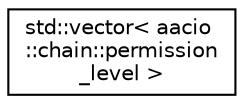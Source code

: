 digraph "Graphical Class Hierarchy"
{
  edge [fontname="Helvetica",fontsize="10",labelfontname="Helvetica",labelfontsize="10"];
  node [fontname="Helvetica",fontsize="10",shape=record];
  rankdir="LR";
  Node0 [label="std::vector\< aacio\l::chain::permission\l_level \>",height=0.2,width=0.4,color="black", fillcolor="white", style="filled",URL="$classstd_1_1vector.html"];
}
